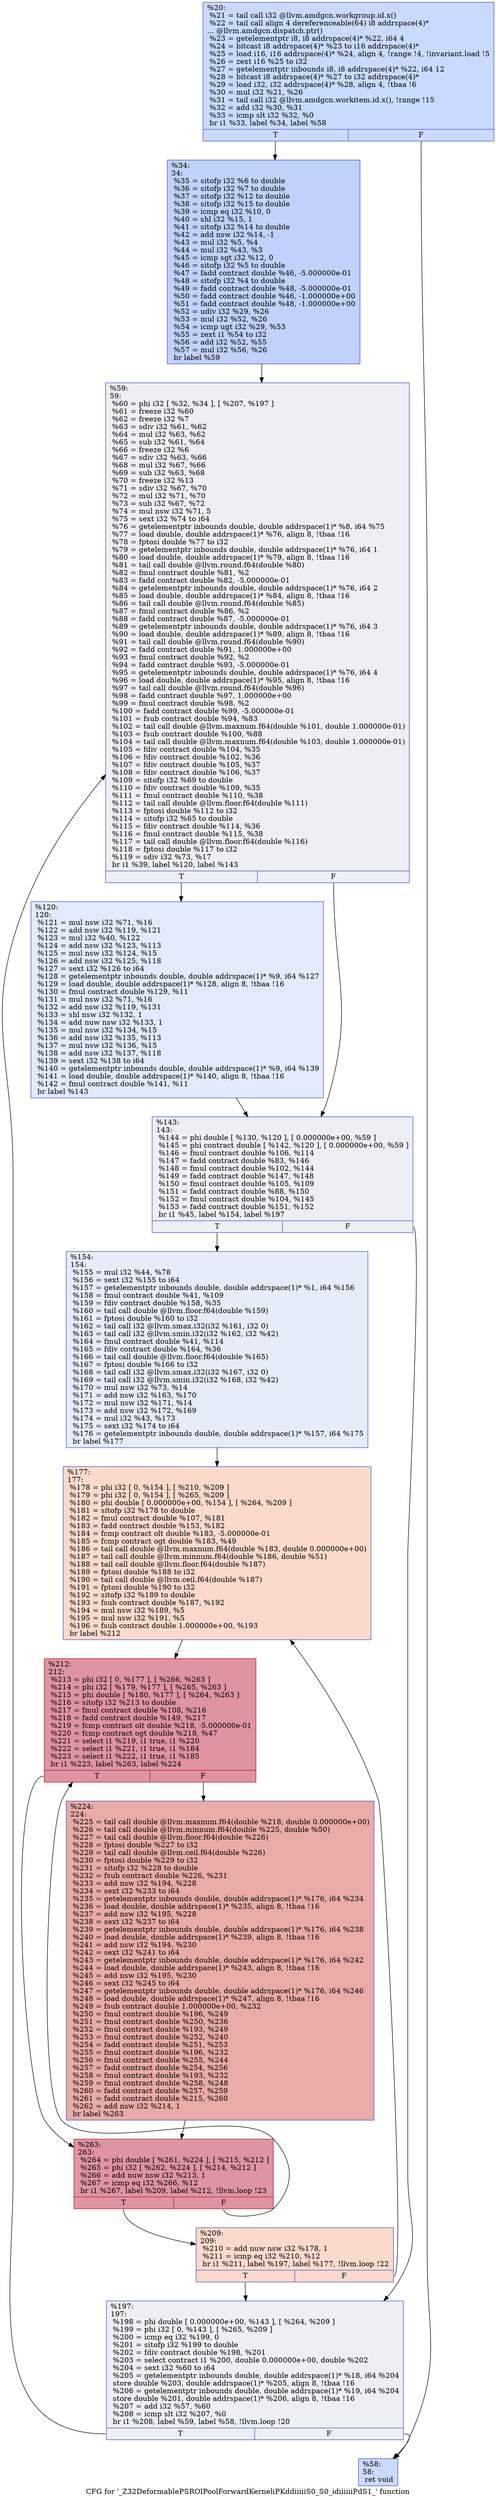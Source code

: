 digraph "CFG for '_Z32DeformablePSROIPoolForwardKerneliPKddiiiiiS0_S0_idiiiiiiPdS1_' function" {
	label="CFG for '_Z32DeformablePSROIPoolForwardKerneliPKddiiiiiS0_S0_idiiiiiiPdS1_' function";

	Node0x4f0d580 [shape=record,color="#3d50c3ff", style=filled, fillcolor="#88abfd70",label="{%20:\l  %21 = tail call i32 @llvm.amdgcn.workgroup.id.x()\l  %22 = tail call align 4 dereferenceable(64) i8 addrspace(4)*\l... @llvm.amdgcn.dispatch.ptr()\l  %23 = getelementptr i8, i8 addrspace(4)* %22, i64 4\l  %24 = bitcast i8 addrspace(4)* %23 to i16 addrspace(4)*\l  %25 = load i16, i16 addrspace(4)* %24, align 4, !range !4, !invariant.load !5\l  %26 = zext i16 %25 to i32\l  %27 = getelementptr inbounds i8, i8 addrspace(4)* %22, i64 12\l  %28 = bitcast i8 addrspace(4)* %27 to i32 addrspace(4)*\l  %29 = load i32, i32 addrspace(4)* %28, align 4, !tbaa !6\l  %30 = mul i32 %21, %26\l  %31 = tail call i32 @llvm.amdgcn.workitem.id.x(), !range !15\l  %32 = add i32 %30, %31\l  %33 = icmp slt i32 %32, %0\l  br i1 %33, label %34, label %58\l|{<s0>T|<s1>F}}"];
	Node0x4f0d580:s0 -> Node0x4f0d730;
	Node0x4f0d580:s1 -> Node0x4f10860;
	Node0x4f0d730 [shape=record,color="#3d50c3ff", style=filled, fillcolor="#7396f570",label="{%34:\l34:                                               \l  %35 = sitofp i32 %6 to double\l  %36 = sitofp i32 %7 to double\l  %37 = sitofp i32 %12 to double\l  %38 = sitofp i32 %15 to double\l  %39 = icmp eq i32 %10, 0\l  %40 = shl i32 %15, 1\l  %41 = sitofp i32 %14 to double\l  %42 = add nsw i32 %14, -1\l  %43 = mul i32 %5, %4\l  %44 = mul i32 %43, %3\l  %45 = icmp sgt i32 %12, 0\l  %46 = sitofp i32 %5 to double\l  %47 = fadd contract double %46, -5.000000e-01\l  %48 = sitofp i32 %4 to double\l  %49 = fadd contract double %48, -5.000000e-01\l  %50 = fadd contract double %46, -1.000000e+00\l  %51 = fadd contract double %48, -1.000000e+00\l  %52 = udiv i32 %29, %26\l  %53 = mul i32 %52, %26\l  %54 = icmp ugt i32 %29, %53\l  %55 = zext i1 %54 to i32\l  %56 = add i32 %52, %55\l  %57 = mul i32 %56, %26\l  br label %59\l}"];
	Node0x4f0d730 -> Node0x4f12010;
	Node0x4f10860 [shape=record,color="#3d50c3ff", style=filled, fillcolor="#88abfd70",label="{%58:\l58:                                               \l  ret void\l}"];
	Node0x4f12010 [shape=record,color="#3d50c3ff", style=filled, fillcolor="#d4dbe670",label="{%59:\l59:                                               \l  %60 = phi i32 [ %32, %34 ], [ %207, %197 ]\l  %61 = freeze i32 %60\l  %62 = freeze i32 %7\l  %63 = sdiv i32 %61, %62\l  %64 = mul i32 %63, %62\l  %65 = sub i32 %61, %64\l  %66 = freeze i32 %6\l  %67 = sdiv i32 %63, %66\l  %68 = mul i32 %67, %66\l  %69 = sub i32 %63, %68\l  %70 = freeze i32 %13\l  %71 = sdiv i32 %67, %70\l  %72 = mul i32 %71, %70\l  %73 = sub i32 %67, %72\l  %74 = mul nsw i32 %71, 5\l  %75 = sext i32 %74 to i64\l  %76 = getelementptr inbounds double, double addrspace(1)* %8, i64 %75\l  %77 = load double, double addrspace(1)* %76, align 8, !tbaa !16\l  %78 = fptosi double %77 to i32\l  %79 = getelementptr inbounds double, double addrspace(1)* %76, i64 1\l  %80 = load double, double addrspace(1)* %79, align 8, !tbaa !16\l  %81 = tail call double @llvm.round.f64(double %80)\l  %82 = fmul contract double %81, %2\l  %83 = fadd contract double %82, -5.000000e-01\l  %84 = getelementptr inbounds double, double addrspace(1)* %76, i64 2\l  %85 = load double, double addrspace(1)* %84, align 8, !tbaa !16\l  %86 = tail call double @llvm.round.f64(double %85)\l  %87 = fmul contract double %86, %2\l  %88 = fadd contract double %87, -5.000000e-01\l  %89 = getelementptr inbounds double, double addrspace(1)* %76, i64 3\l  %90 = load double, double addrspace(1)* %89, align 8, !tbaa !16\l  %91 = tail call double @llvm.round.f64(double %90)\l  %92 = fadd contract double %91, 1.000000e+00\l  %93 = fmul contract double %92, %2\l  %94 = fadd contract double %93, -5.000000e-01\l  %95 = getelementptr inbounds double, double addrspace(1)* %76, i64 4\l  %96 = load double, double addrspace(1)* %95, align 8, !tbaa !16\l  %97 = tail call double @llvm.round.f64(double %96)\l  %98 = fadd contract double %97, 1.000000e+00\l  %99 = fmul contract double %98, %2\l  %100 = fadd contract double %99, -5.000000e-01\l  %101 = fsub contract double %94, %83\l  %102 = tail call double @llvm.maxnum.f64(double %101, double 1.000000e-01)\l  %103 = fsub contract double %100, %88\l  %104 = tail call double @llvm.maxnum.f64(double %103, double 1.000000e-01)\l  %105 = fdiv contract double %104, %35\l  %106 = fdiv contract double %102, %36\l  %107 = fdiv contract double %105, %37\l  %108 = fdiv contract double %106, %37\l  %109 = sitofp i32 %69 to double\l  %110 = fdiv contract double %109, %35\l  %111 = fmul contract double %110, %38\l  %112 = tail call double @llvm.floor.f64(double %111)\l  %113 = fptosi double %112 to i32\l  %114 = sitofp i32 %65 to double\l  %115 = fdiv contract double %114, %36\l  %116 = fmul contract double %115, %38\l  %117 = tail call double @llvm.floor.f64(double %116)\l  %118 = fptosi double %117 to i32\l  %119 = sdiv i32 %73, %17\l  br i1 %39, label %120, label %143\l|{<s0>T|<s1>F}}"];
	Node0x4f12010:s0 -> Node0x4f153e0;
	Node0x4f12010:s1 -> Node0x4f15470;
	Node0x4f153e0 [shape=record,color="#3d50c3ff", style=filled, fillcolor="#bbd1f870",label="{%120:\l120:                                              \l  %121 = mul nsw i32 %71, %16\l  %122 = add nsw i32 %119, %121\l  %123 = mul i32 %40, %122\l  %124 = add nsw i32 %123, %113\l  %125 = mul nsw i32 %124, %15\l  %126 = add nsw i32 %125, %118\l  %127 = sext i32 %126 to i64\l  %128 = getelementptr inbounds double, double addrspace(1)* %9, i64 %127\l  %129 = load double, double addrspace(1)* %128, align 8, !tbaa !16\l  %130 = fmul contract double %129, %11\l  %131 = mul nsw i32 %71, %16\l  %132 = add nsw i32 %119, %131\l  %133 = shl nsw i32 %132, 1\l  %134 = add nuw nsw i32 %133, 1\l  %135 = mul nsw i32 %134, %15\l  %136 = add nsw i32 %135, %113\l  %137 = mul nsw i32 %136, %15\l  %138 = add nsw i32 %137, %118\l  %139 = sext i32 %138 to i64\l  %140 = getelementptr inbounds double, double addrspace(1)* %9, i64 %139\l  %141 = load double, double addrspace(1)* %140, align 8, !tbaa !16\l  %142 = fmul contract double %141, %11\l  br label %143\l}"];
	Node0x4f153e0 -> Node0x4f15470;
	Node0x4f15470 [shape=record,color="#3d50c3ff", style=filled, fillcolor="#d4dbe670",label="{%143:\l143:                                              \l  %144 = phi double [ %130, %120 ], [ 0.000000e+00, %59 ]\l  %145 = phi contract double [ %142, %120 ], [ 0.000000e+00, %59 ]\l  %146 = fmul contract double %106, %114\l  %147 = fadd contract double %83, %146\l  %148 = fmul contract double %102, %144\l  %149 = fadd contract double %147, %148\l  %150 = fmul contract double %105, %109\l  %151 = fadd contract double %88, %150\l  %152 = fmul contract double %104, %145\l  %153 = fadd contract double %151, %152\l  br i1 %45, label %154, label %197\l|{<s0>T|<s1>F}}"];
	Node0x4f15470:s0 -> Node0x4f16c40;
	Node0x4f15470:s1 -> Node0x4f12190;
	Node0x4f16c40 [shape=record,color="#3d50c3ff", style=filled, fillcolor="#c7d7f070",label="{%154:\l154:                                              \l  %155 = mul i32 %44, %78\l  %156 = sext i32 %155 to i64\l  %157 = getelementptr inbounds double, double addrspace(1)* %1, i64 %156\l  %158 = fmul contract double %41, %109\l  %159 = fdiv contract double %158, %35\l  %160 = tail call double @llvm.floor.f64(double %159)\l  %161 = fptosi double %160 to i32\l  %162 = tail call i32 @llvm.smax.i32(i32 %161, i32 0)\l  %163 = tail call i32 @llvm.smin.i32(i32 %162, i32 %42)\l  %164 = fmul contract double %41, %114\l  %165 = fdiv contract double %164, %36\l  %166 = tail call double @llvm.floor.f64(double %165)\l  %167 = fptosi double %166 to i32\l  %168 = tail call i32 @llvm.smax.i32(i32 %167, i32 0)\l  %169 = tail call i32 @llvm.smin.i32(i32 %168, i32 %42)\l  %170 = mul nsw i32 %73, %14\l  %171 = add nsw i32 %163, %170\l  %172 = mul nsw i32 %171, %14\l  %173 = add nsw i32 %172, %169\l  %174 = mul i32 %43, %173\l  %175 = sext i32 %174 to i64\l  %176 = getelementptr inbounds double, double addrspace(1)* %157, i64 %175\l  br label %177\l}"];
	Node0x4f16c40 -> Node0x4f17e00;
	Node0x4f17e00 [shape=record,color="#3d50c3ff", style=filled, fillcolor="#f7ac8e70",label="{%177:\l177:                                              \l  %178 = phi i32 [ 0, %154 ], [ %210, %209 ]\l  %179 = phi i32 [ 0, %154 ], [ %265, %209 ]\l  %180 = phi double [ 0.000000e+00, %154 ], [ %264, %209 ]\l  %181 = sitofp i32 %178 to double\l  %182 = fmul contract double %107, %181\l  %183 = fadd contract double %153, %182\l  %184 = fcmp contract olt double %183, -5.000000e-01\l  %185 = fcmp contract ogt double %183, %49\l  %186 = tail call double @llvm.maxnum.f64(double %183, double 0.000000e+00)\l  %187 = tail call double @llvm.minnum.f64(double %186, double %51)\l  %188 = tail call double @llvm.floor.f64(double %187)\l  %189 = fptosi double %188 to i32\l  %190 = tail call double @llvm.ceil.f64(double %187)\l  %191 = fptosi double %190 to i32\l  %192 = sitofp i32 %189 to double\l  %193 = fsub contract double %187, %192\l  %194 = mul nsw i32 %189, %5\l  %195 = mul nsw i32 %191, %5\l  %196 = fsub contract double 1.000000e+00, %193\l  br label %212\l}"];
	Node0x4f17e00 -> Node0x4f18ef0;
	Node0x4f12190 [shape=record,color="#3d50c3ff", style=filled, fillcolor="#d4dbe670",label="{%197:\l197:                                              \l  %198 = phi double [ 0.000000e+00, %143 ], [ %264, %209 ]\l  %199 = phi i32 [ 0, %143 ], [ %265, %209 ]\l  %200 = icmp eq i32 %199, 0\l  %201 = sitofp i32 %199 to double\l  %202 = fdiv contract double %198, %201\l  %203 = select contract i1 %200, double 0.000000e+00, double %202\l  %204 = sext i32 %60 to i64\l  %205 = getelementptr inbounds double, double addrspace(1)* %18, i64 %204\l  store double %203, double addrspace(1)* %205, align 8, !tbaa !16\l  %206 = getelementptr inbounds double, double addrspace(1)* %19, i64 %204\l  store double %201, double addrspace(1)* %206, align 8, !tbaa !16\l  %207 = add i32 %57, %60\l  %208 = icmp slt i32 %207, %0\l  br i1 %208, label %59, label %58, !llvm.loop !20\l|{<s0>T|<s1>F}}"];
	Node0x4f12190:s0 -> Node0x4f12010;
	Node0x4f12190:s1 -> Node0x4f10860;
	Node0x4f17f00 [shape=record,color="#3d50c3ff", style=filled, fillcolor="#f7ac8e70",label="{%209:\l209:                                              \l  %210 = add nuw nsw i32 %178, 1\l  %211 = icmp eq i32 %210, %12\l  br i1 %211, label %197, label %177, !llvm.loop !22\l|{<s0>T|<s1>F}}"];
	Node0x4f17f00:s0 -> Node0x4f12190;
	Node0x4f17f00:s1 -> Node0x4f17e00;
	Node0x4f18ef0 [shape=record,color="#b70d28ff", style=filled, fillcolor="#b70d2870",label="{%212:\l212:                                              \l  %213 = phi i32 [ 0, %177 ], [ %266, %263 ]\l  %214 = phi i32 [ %179, %177 ], [ %265, %263 ]\l  %215 = phi double [ %180, %177 ], [ %264, %263 ]\l  %216 = sitofp i32 %213 to double\l  %217 = fmul contract double %108, %216\l  %218 = fadd contract double %149, %217\l  %219 = fcmp contract olt double %218, -5.000000e-01\l  %220 = fcmp contract ogt double %218, %47\l  %221 = select i1 %219, i1 true, i1 %220\l  %222 = select i1 %221, i1 true, i1 %184\l  %223 = select i1 %222, i1 true, i1 %185\l  br i1 %223, label %263, label %224\l|{<s0>T|<s1>F}}"];
	Node0x4f18ef0:s0 -> Node0x4f19be0;
	Node0x4f18ef0:s1 -> Node0x4f1a340;
	Node0x4f1a340 [shape=record,color="#3d50c3ff", style=filled, fillcolor="#cc403a70",label="{%224:\l224:                                              \l  %225 = tail call double @llvm.maxnum.f64(double %218, double 0.000000e+00)\l  %226 = tail call double @llvm.minnum.f64(double %225, double %50)\l  %227 = tail call double @llvm.floor.f64(double %226)\l  %228 = fptosi double %227 to i32\l  %229 = tail call double @llvm.ceil.f64(double %226)\l  %230 = fptosi double %229 to i32\l  %231 = sitofp i32 %228 to double\l  %232 = fsub contract double %226, %231\l  %233 = add nsw i32 %194, %228\l  %234 = sext i32 %233 to i64\l  %235 = getelementptr inbounds double, double addrspace(1)* %176, i64 %234\l  %236 = load double, double addrspace(1)* %235, align 8, !tbaa !16\l  %237 = add nsw i32 %195, %228\l  %238 = sext i32 %237 to i64\l  %239 = getelementptr inbounds double, double addrspace(1)* %176, i64 %238\l  %240 = load double, double addrspace(1)* %239, align 8, !tbaa !16\l  %241 = add nsw i32 %194, %230\l  %242 = sext i32 %241 to i64\l  %243 = getelementptr inbounds double, double addrspace(1)* %176, i64 %242\l  %244 = load double, double addrspace(1)* %243, align 8, !tbaa !16\l  %245 = add nsw i32 %195, %230\l  %246 = sext i32 %245 to i64\l  %247 = getelementptr inbounds double, double addrspace(1)* %176, i64 %246\l  %248 = load double, double addrspace(1)* %247, align 8, !tbaa !16\l  %249 = fsub contract double 1.000000e+00, %232\l  %250 = fmul contract double %196, %249\l  %251 = fmul contract double %250, %236\l  %252 = fmul contract double %193, %249\l  %253 = fmul contract double %252, %240\l  %254 = fadd contract double %251, %253\l  %255 = fmul contract double %196, %232\l  %256 = fmul contract double %255, %244\l  %257 = fadd contract double %254, %256\l  %258 = fmul contract double %193, %232\l  %259 = fmul contract double %258, %248\l  %260 = fadd contract double %257, %259\l  %261 = fadd contract double %215, %260\l  %262 = add nsw i32 %214, 1\l  br label %263\l}"];
	Node0x4f1a340 -> Node0x4f19be0;
	Node0x4f19be0 [shape=record,color="#b70d28ff", style=filled, fillcolor="#b70d2870",label="{%263:\l263:                                              \l  %264 = phi double [ %261, %224 ], [ %215, %212 ]\l  %265 = phi i32 [ %262, %224 ], [ %214, %212 ]\l  %266 = add nuw nsw i32 %213, 1\l  %267 = icmp eq i32 %266, %12\l  br i1 %267, label %209, label %212, !llvm.loop !23\l|{<s0>T|<s1>F}}"];
	Node0x4f19be0:s0 -> Node0x4f17f00;
	Node0x4f19be0:s1 -> Node0x4f18ef0;
}
